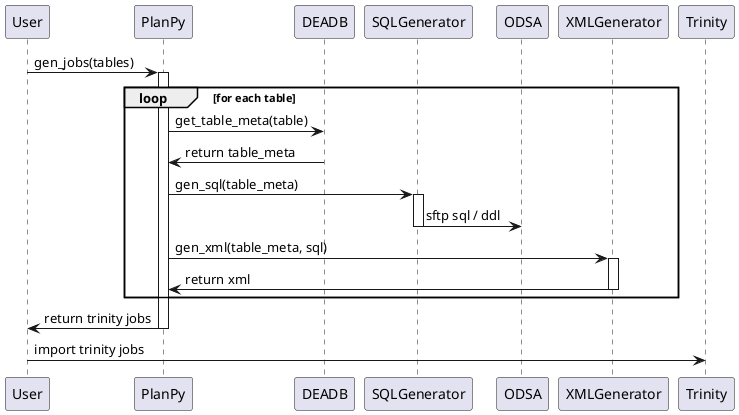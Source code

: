 ' press Alt + D to view

@startuml DEA2ODS Behaivor


User ->  PlanPy: gen_jobs(tables)
activate PlanPy
loop for each table
    PlanPy -> DEADB: get_table_meta(table)
    DEADB -> PlanPy: return table_meta
    PlanPy -> SQLGenerator: gen_sql(table_meta)
    activate SQLGenerator
    SQLGenerator -> ODSA: sftp sql / ddl
    deactivate SQLGenerator
    PlanPy -> XMLGenerator: gen_xml(table_meta, sql)
    activate XMLGenerator
    XMLGenerator -> PlanPy: return xml
    deactivate XMLGenerator
end loop
PlanPy -> User: return trinity jobs
deactivate PlanPy
User -> Trinity: import trinity jobs


@enduml